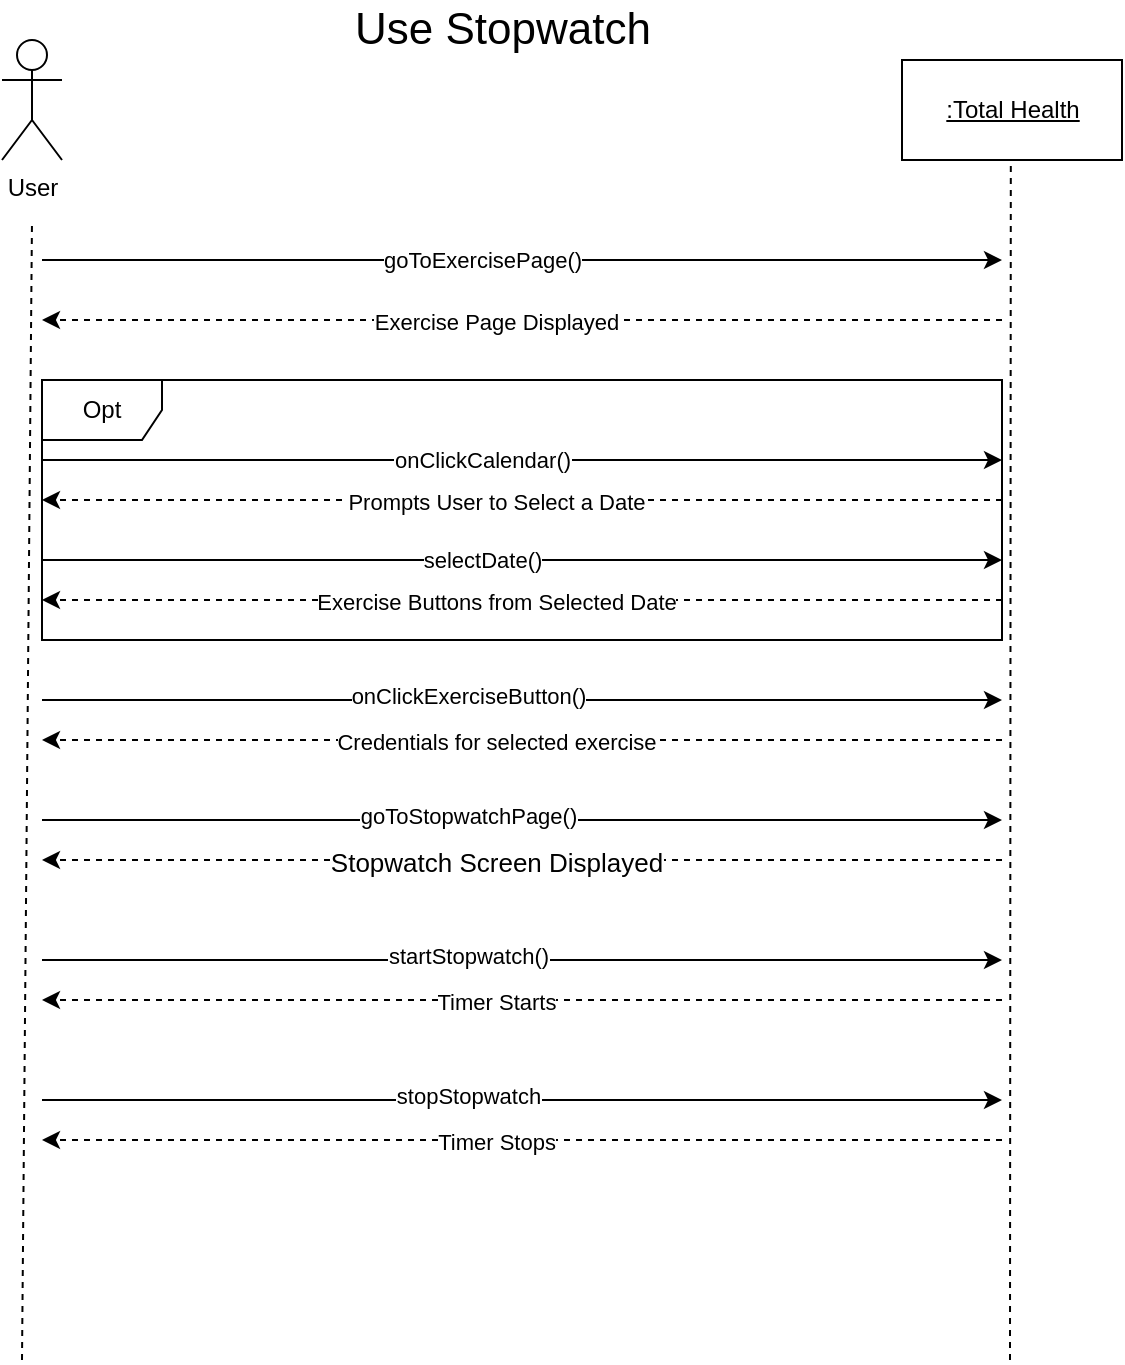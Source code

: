 <mxfile version="16.0.0" type="github">
  <diagram id="C3kk8iVVJ5LhTP5NbqHd" name="Page-1">
    <mxGraphModel dx="2062" dy="1122" grid="1" gridSize="10" guides="1" tooltips="1" connect="1" arrows="1" fold="1" page="1" pageScale="1" pageWidth="850" pageHeight="1100" math="0" shadow="0">
      <root>
        <mxCell id="0" />
        <mxCell id="1" parent="0" />
        <mxCell id="zwtZ1gS0Mq2enyTm4LLa-1" value="Opt" style="shape=umlFrame;whiteSpace=wrap;html=1;" parent="1" vertex="1">
          <mxGeometry x="170" y="300" width="480" height="130" as="geometry" />
        </mxCell>
        <mxCell id="VYZUzuegT2Te2G6oGABQ-1" value="User" style="shape=umlActor;verticalLabelPosition=bottom;verticalAlign=top;html=1;" parent="1" vertex="1">
          <mxGeometry x="150" y="130" width="30" height="60" as="geometry" />
        </mxCell>
        <mxCell id="VYZUzuegT2Te2G6oGABQ-2" value="&lt;u&gt;:Total Health&lt;/u&gt;&lt;u&gt;&lt;br&gt;&lt;/u&gt;" style="html=1;" parent="1" vertex="1">
          <mxGeometry x="600" y="140" width="110" height="50" as="geometry" />
        </mxCell>
        <mxCell id="VYZUzuegT2Te2G6oGABQ-3" value="" style="endArrow=none;dashed=1;html=1;rounded=0;" parent="1" edge="1">
          <mxGeometry width="50" height="50" relative="1" as="geometry">
            <mxPoint x="160" y="790" as="sourcePoint" />
            <mxPoint x="165" y="220" as="targetPoint" />
          </mxGeometry>
        </mxCell>
        <mxCell id="VYZUzuegT2Te2G6oGABQ-4" value="" style="endArrow=none;dashed=1;html=1;rounded=0;" parent="1" edge="1">
          <mxGeometry width="50" height="50" relative="1" as="geometry">
            <mxPoint x="654" y="790" as="sourcePoint" />
            <mxPoint x="654.41" y="190" as="targetPoint" />
          </mxGeometry>
        </mxCell>
        <mxCell id="aOVv1BIqw7hd5nw9u_mf-1" value="" style="endArrow=classic;html=1;rounded=0;dashed=1;" parent="1" edge="1">
          <mxGeometry width="50" height="50" relative="1" as="geometry">
            <mxPoint x="650" y="270" as="sourcePoint" />
            <mxPoint x="170" y="270" as="targetPoint" />
          </mxGeometry>
        </mxCell>
        <mxCell id="aOVv1BIqw7hd5nw9u_mf-2" value="Exercise Page Displayed" style="edgeLabel;html=1;align=center;verticalAlign=middle;resizable=0;points=[];" parent="aOVv1BIqw7hd5nw9u_mf-1" vertex="1" connectable="0">
          <mxGeometry x="0.054" y="1" relative="1" as="geometry">
            <mxPoint as="offset" />
          </mxGeometry>
        </mxCell>
        <mxCell id="aOVv1BIqw7hd5nw9u_mf-3" value="" style="endArrow=classic;html=1;rounded=0;" parent="1" edge="1">
          <mxGeometry width="50" height="50" relative="1" as="geometry">
            <mxPoint x="170" y="240" as="sourcePoint" />
            <mxPoint x="650" y="240" as="targetPoint" />
          </mxGeometry>
        </mxCell>
        <mxCell id="aOVv1BIqw7hd5nw9u_mf-4" value="goToExercisePage()" style="edgeLabel;html=1;align=center;verticalAlign=middle;resizable=0;points=[];" parent="aOVv1BIqw7hd5nw9u_mf-3" vertex="1" connectable="0">
          <mxGeometry x="-0.113" y="2" relative="1" as="geometry">
            <mxPoint x="7" y="2" as="offset" />
          </mxGeometry>
        </mxCell>
        <mxCell id="aOVv1BIqw7hd5nw9u_mf-8" value="" style="endArrow=classic;html=1;rounded=0;" parent="1" edge="1">
          <mxGeometry width="50" height="50" relative="1" as="geometry">
            <mxPoint x="170" y="460" as="sourcePoint" />
            <mxPoint x="650" y="460" as="targetPoint" />
          </mxGeometry>
        </mxCell>
        <mxCell id="aOVv1BIqw7hd5nw9u_mf-9" value="onClickExerciseButton()" style="edgeLabel;html=1;align=center;verticalAlign=middle;resizable=0;points=[];" parent="aOVv1BIqw7hd5nw9u_mf-8" vertex="1" connectable="0">
          <mxGeometry x="-0.113" y="2" relative="1" as="geometry">
            <mxPoint as="offset" />
          </mxGeometry>
        </mxCell>
        <mxCell id="aOVv1BIqw7hd5nw9u_mf-10" value="" style="endArrow=classic;html=1;rounded=0;" parent="1" edge="1">
          <mxGeometry width="50" height="50" relative="1" as="geometry">
            <mxPoint x="170" y="520" as="sourcePoint" />
            <mxPoint x="650.0" y="520" as="targetPoint" />
          </mxGeometry>
        </mxCell>
        <mxCell id="aOVv1BIqw7hd5nw9u_mf-11" value="goToStopwatchPage()" style="edgeLabel;html=1;align=center;verticalAlign=middle;resizable=0;points=[];" parent="aOVv1BIqw7hd5nw9u_mf-10" vertex="1" connectable="0">
          <mxGeometry x="-0.113" y="2" relative="1" as="geometry">
            <mxPoint as="offset" />
          </mxGeometry>
        </mxCell>
        <mxCell id="aOVv1BIqw7hd5nw9u_mf-13" value="" style="endArrow=classic;html=1;rounded=0;dashed=1;" parent="1" edge="1">
          <mxGeometry width="50" height="50" relative="1" as="geometry">
            <mxPoint x="650.0" y="680" as="sourcePoint" />
            <mxPoint x="170" y="680" as="targetPoint" />
          </mxGeometry>
        </mxCell>
        <mxCell id="aOVv1BIqw7hd5nw9u_mf-14" value="Timer Stops" style="edgeLabel;html=1;align=center;verticalAlign=middle;resizable=0;points=[];" parent="aOVv1BIqw7hd5nw9u_mf-13" vertex="1" connectable="0">
          <mxGeometry x="0.054" y="1" relative="1" as="geometry">
            <mxPoint as="offset" />
          </mxGeometry>
        </mxCell>
        <mxCell id="aOVv1BIqw7hd5nw9u_mf-15" value="" style="endArrow=classic;html=1;rounded=0;dashed=1;" parent="1" edge="1">
          <mxGeometry width="50" height="50" relative="1" as="geometry">
            <mxPoint x="650.0" y="540" as="sourcePoint" />
            <mxPoint x="170" y="540" as="targetPoint" />
          </mxGeometry>
        </mxCell>
        <mxCell id="aOVv1BIqw7hd5nw9u_mf-16" value="&lt;span style=&quot;font-size: 13px ; color: #000000 ; font-weight: normal ; text-decoration: none ; font-family: &amp;#34;arial&amp;#34; ; font-style: normal&quot;&gt;Stopwatch Screen Displayed&lt;/span&gt;" style="edgeLabel;html=1;align=center;verticalAlign=middle;resizable=0;points=[];" parent="aOVv1BIqw7hd5nw9u_mf-15" vertex="1" connectable="0">
          <mxGeometry x="0.054" y="1" relative="1" as="geometry">
            <mxPoint as="offset" />
          </mxGeometry>
        </mxCell>
        <mxCell id="aOVv1BIqw7hd5nw9u_mf-17" value="" style="endArrow=classic;html=1;rounded=0;" parent="1" edge="1">
          <mxGeometry width="50" height="50" relative="1" as="geometry">
            <mxPoint x="170" y="590" as="sourcePoint" />
            <mxPoint x="650.0" y="590" as="targetPoint" />
          </mxGeometry>
        </mxCell>
        <mxCell id="aOVv1BIqw7hd5nw9u_mf-18" value="startStopwatch()" style="edgeLabel;html=1;align=center;verticalAlign=middle;resizable=0;points=[];" parent="aOVv1BIqw7hd5nw9u_mf-17" vertex="1" connectable="0">
          <mxGeometry x="-0.113" y="2" relative="1" as="geometry">
            <mxPoint as="offset" />
          </mxGeometry>
        </mxCell>
        <mxCell id="zwtZ1gS0Mq2enyTm4LLa-3" value="" style="endArrow=classic;html=1;rounded=0;" parent="1" edge="1">
          <mxGeometry width="50" height="50" relative="1" as="geometry">
            <mxPoint x="170" y="340" as="sourcePoint" />
            <mxPoint x="650" y="340" as="targetPoint" />
          </mxGeometry>
        </mxCell>
        <mxCell id="zwtZ1gS0Mq2enyTm4LLa-4" value="onClickCalendar()" style="edgeLabel;html=1;align=center;verticalAlign=middle;resizable=0;points=[];" parent="zwtZ1gS0Mq2enyTm4LLa-3" vertex="1" connectable="0">
          <mxGeometry x="-0.113" y="2" relative="1" as="geometry">
            <mxPoint x="7" y="2" as="offset" />
          </mxGeometry>
        </mxCell>
        <mxCell id="zwtZ1gS0Mq2enyTm4LLa-5" value="" style="endArrow=classic;html=1;rounded=0;" parent="1" edge="1">
          <mxGeometry width="50" height="50" relative="1" as="geometry">
            <mxPoint x="170" y="390" as="sourcePoint" />
            <mxPoint x="650" y="390" as="targetPoint" />
          </mxGeometry>
        </mxCell>
        <mxCell id="zwtZ1gS0Mq2enyTm4LLa-6" value="selectDate()" style="edgeLabel;html=1;align=center;verticalAlign=middle;resizable=0;points=[];" parent="zwtZ1gS0Mq2enyTm4LLa-5" vertex="1" connectable="0">
          <mxGeometry x="-0.113" y="2" relative="1" as="geometry">
            <mxPoint x="7" y="2" as="offset" />
          </mxGeometry>
        </mxCell>
        <mxCell id="zwtZ1gS0Mq2enyTm4LLa-7" value="" style="endArrow=classic;html=1;rounded=0;dashed=1;" parent="1" edge="1">
          <mxGeometry width="50" height="50" relative="1" as="geometry">
            <mxPoint x="650" y="360" as="sourcePoint" />
            <mxPoint x="170" y="360" as="targetPoint" />
          </mxGeometry>
        </mxCell>
        <mxCell id="zwtZ1gS0Mq2enyTm4LLa-8" value="&lt;font style=&quot;font-size: 11px&quot;&gt;&lt;span style=&quot;color: rgb(0 , 0 , 0) ; font-weight: normal ; text-decoration: none ; font-family: &amp;#34;arial&amp;#34; ; font-style: normal&quot;&gt;Prompts User to Select a Date&lt;/span&gt;&lt;/font&gt;" style="edgeLabel;html=1;align=center;verticalAlign=middle;resizable=0;points=[];" parent="zwtZ1gS0Mq2enyTm4LLa-7" vertex="1" connectable="0">
          <mxGeometry x="0.054" y="1" relative="1" as="geometry">
            <mxPoint as="offset" />
          </mxGeometry>
        </mxCell>
        <mxCell id="zwtZ1gS0Mq2enyTm4LLa-9" value="" style="endArrow=classic;html=1;rounded=0;dashed=1;" parent="1" edge="1">
          <mxGeometry width="50" height="50" relative="1" as="geometry">
            <mxPoint x="650" y="410" as="sourcePoint" />
            <mxPoint x="170" y="410" as="targetPoint" />
          </mxGeometry>
        </mxCell>
        <mxCell id="zwtZ1gS0Mq2enyTm4LLa-10" value="Exercise Buttons from Selected Date" style="edgeLabel;html=1;align=center;verticalAlign=middle;resizable=0;points=[];" parent="zwtZ1gS0Mq2enyTm4LLa-9" vertex="1" connectable="0">
          <mxGeometry x="0.054" y="1" relative="1" as="geometry">
            <mxPoint as="offset" />
          </mxGeometry>
        </mxCell>
        <mxCell id="zwtZ1gS0Mq2enyTm4LLa-12" value="" style="endArrow=classic;html=1;rounded=0;dashed=1;" parent="1" edge="1">
          <mxGeometry width="50" height="50" relative="1" as="geometry">
            <mxPoint x="650" y="480" as="sourcePoint" />
            <mxPoint x="170" y="480" as="targetPoint" />
          </mxGeometry>
        </mxCell>
        <mxCell id="zwtZ1gS0Mq2enyTm4LLa-13" value="&lt;span style=&quot;font-size: 11px ; color: rgb(0 , 0 , 0) ; font-weight: normal ; text-decoration: none ; font-family: &amp;#34;arial&amp;#34; ; font-style: normal&quot;&gt;Credentials for selected exercise&lt;/span&gt;" style="edgeLabel;html=1;align=center;verticalAlign=middle;resizable=0;points=[];fontSize=11;" parent="zwtZ1gS0Mq2enyTm4LLa-12" vertex="1" connectable="0">
          <mxGeometry x="0.054" y="1" relative="1" as="geometry">
            <mxPoint as="offset" />
          </mxGeometry>
        </mxCell>
        <mxCell id="zwtZ1gS0Mq2enyTm4LLa-19" value="" style="endArrow=classic;html=1;rounded=0;dashed=1;" parent="1" edge="1">
          <mxGeometry width="50" height="50" relative="1" as="geometry">
            <mxPoint x="650.0" y="610" as="sourcePoint" />
            <mxPoint x="170" y="610" as="targetPoint" />
          </mxGeometry>
        </mxCell>
        <mxCell id="zwtZ1gS0Mq2enyTm4LLa-20" value="Timer Starts" style="edgeLabel;html=1;align=center;verticalAlign=middle;resizable=0;points=[];" parent="zwtZ1gS0Mq2enyTm4LLa-19" vertex="1" connectable="0">
          <mxGeometry x="0.054" y="1" relative="1" as="geometry">
            <mxPoint as="offset" />
          </mxGeometry>
        </mxCell>
        <mxCell id="WCY1Anhig1JMxl1Tuy_w-1" value="Use Stopwatch" style="text;html=1;align=center;verticalAlign=middle;resizable=0;points=[];autosize=1;strokeColor=none;fillColor=none;fontSize=22;" parent="1" vertex="1">
          <mxGeometry x="320" y="110" width="160" height="30" as="geometry" />
        </mxCell>
        <mxCell id="Q1Gr1rMFradiHkmqwaRf-1" value="" style="endArrow=classic;html=1;rounded=0;" edge="1" parent="1">
          <mxGeometry width="50" height="50" relative="1" as="geometry">
            <mxPoint x="170" y="660" as="sourcePoint" />
            <mxPoint x="650" y="660" as="targetPoint" />
          </mxGeometry>
        </mxCell>
        <mxCell id="Q1Gr1rMFradiHkmqwaRf-2" value="stopStopwatch" style="edgeLabel;html=1;align=center;verticalAlign=middle;resizable=0;points=[];" vertex="1" connectable="0" parent="Q1Gr1rMFradiHkmqwaRf-1">
          <mxGeometry x="-0.113" y="2" relative="1" as="geometry">
            <mxPoint as="offset" />
          </mxGeometry>
        </mxCell>
      </root>
    </mxGraphModel>
  </diagram>
</mxfile>
